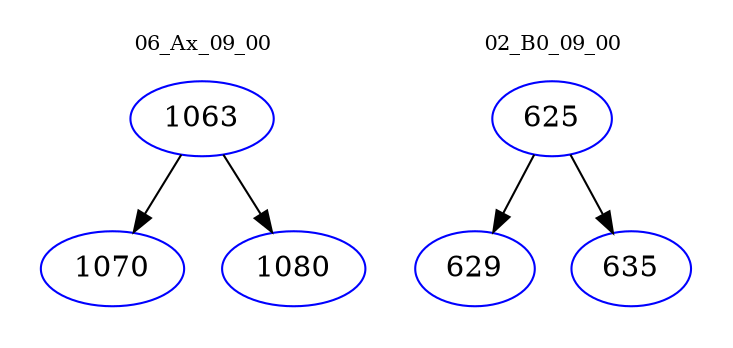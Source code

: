 digraph{
subgraph cluster_0 {
color = white
label = "06_Ax_09_00";
fontsize=10;
T0_1063 [label="1063", color="blue"]
T0_1063 -> T0_1070 [color="black"]
T0_1070 [label="1070", color="blue"]
T0_1063 -> T0_1080 [color="black"]
T0_1080 [label="1080", color="blue"]
}
subgraph cluster_1 {
color = white
label = "02_B0_09_00";
fontsize=10;
T1_625 [label="625", color="blue"]
T1_625 -> T1_629 [color="black"]
T1_629 [label="629", color="blue"]
T1_625 -> T1_635 [color="black"]
T1_635 [label="635", color="blue"]
}
}
